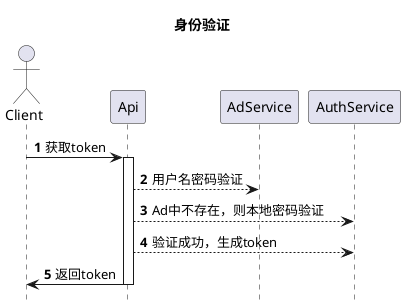 @startuml
autonumber
hide footbox
title 身份验证

actor Client
participant "Api" as api
participant "AdService" as ad
participant "AuthService" as auth

Client -> api: 获取token
activate api

api --> ad: 用户名密码验证
api --> auth: Ad中不存在，则本地密码验证
api --> auth: 验证成功，生成token

Client <- api: 返回token
deactivate api
@enduml